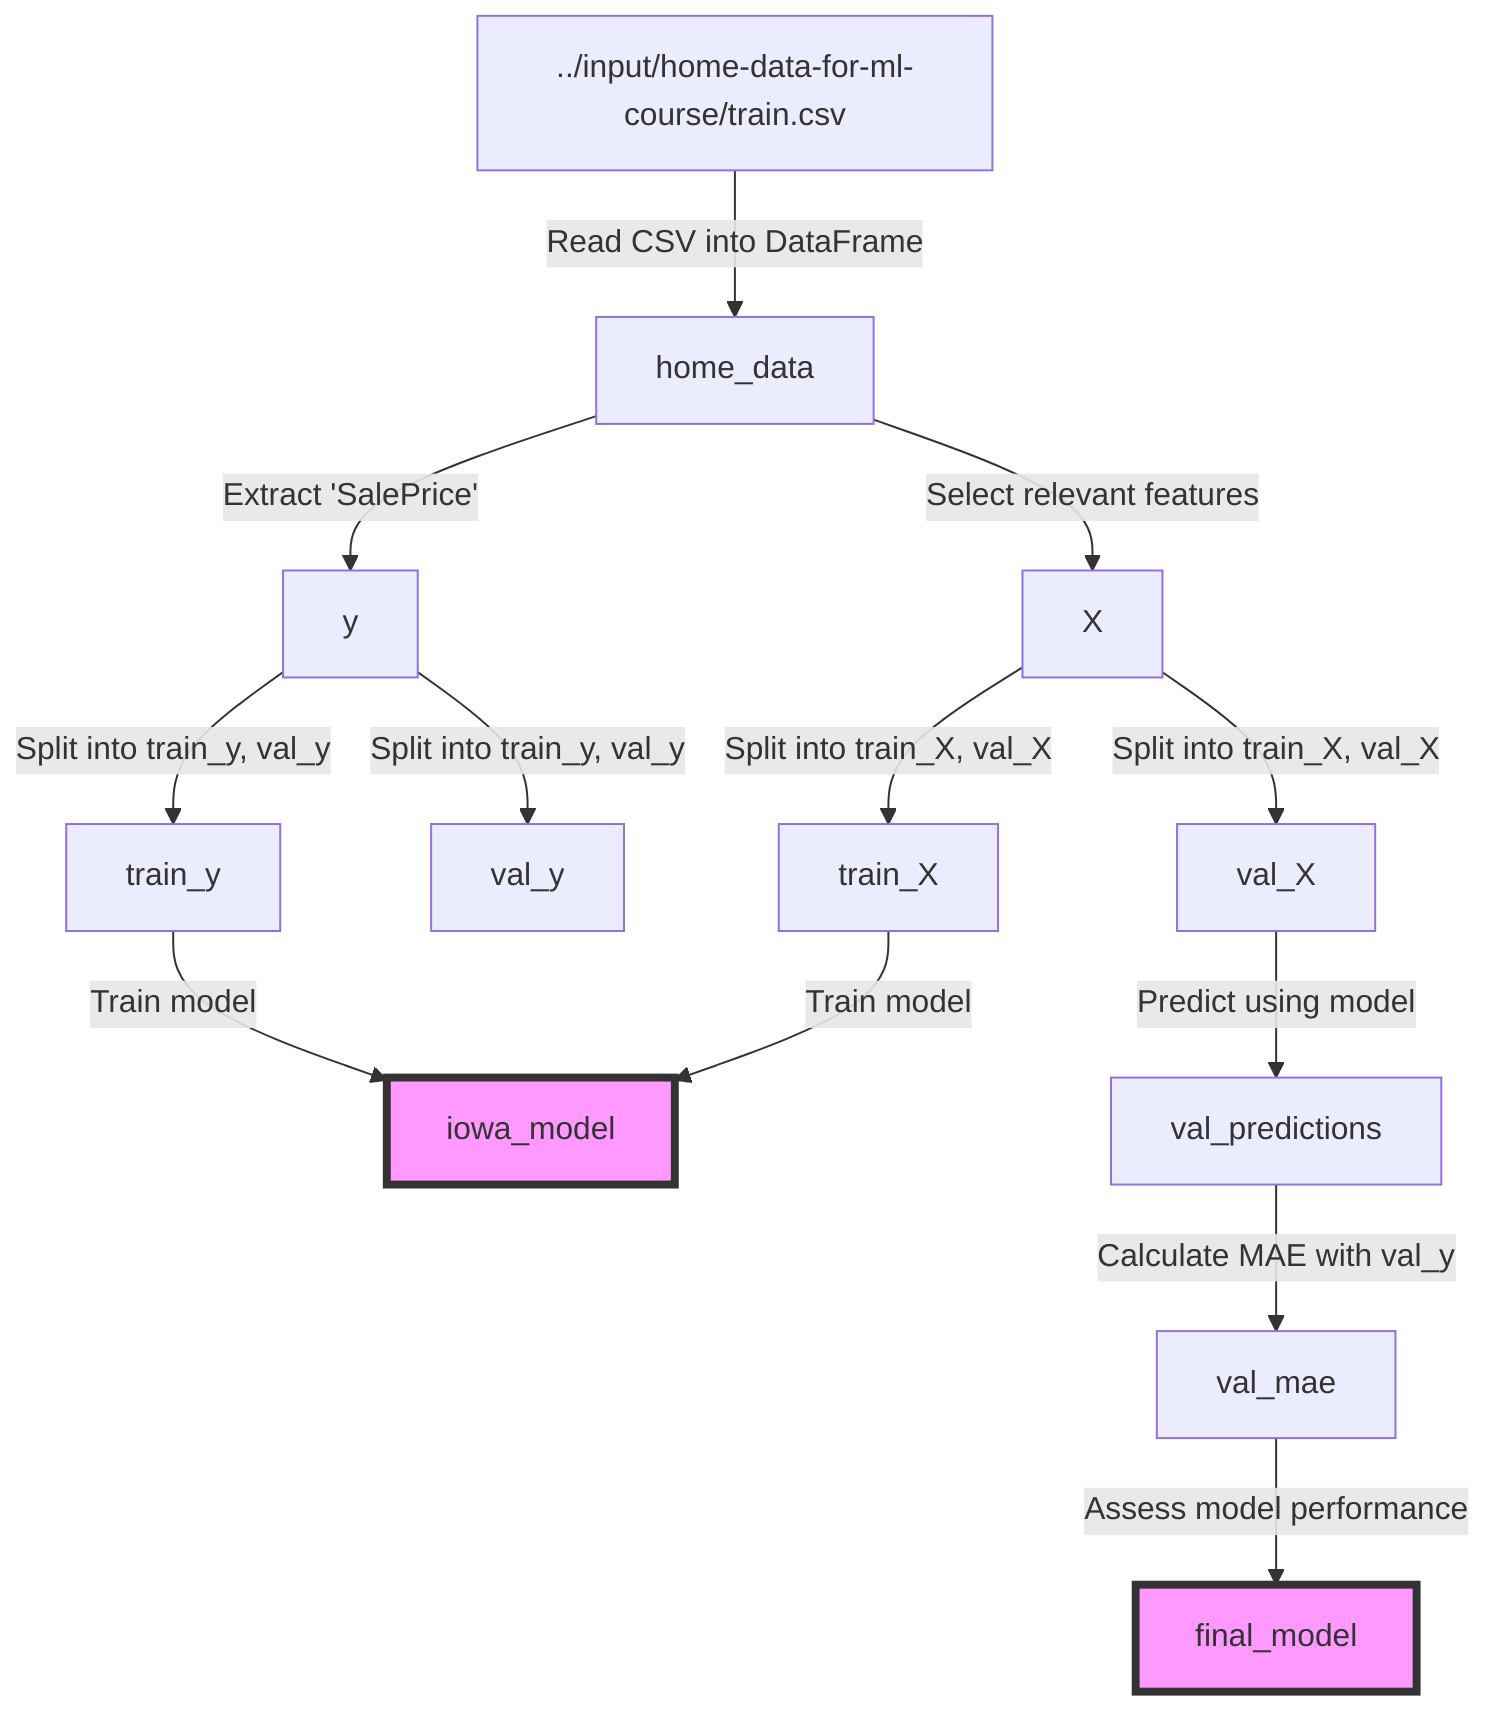 %% Data source definition
flowchart TD
    A["../input/home-data-for-ml-course/train.csv"]
    %% Data Variables
    B["home_data"]
    C["y"]
    D["X"]
    E["train_X"]
    F["val_X"]
    G["train_y"]
    H["val_y"]
    I["iowa_model"]
    J["val_predictions"]
    K["val_mae"]
    L["final_model"]

    %% Data Flow
    %% Reading the data source
    A -->|"Read CSV into DataFrame"| B
    B -->|"Extract 'SalePrice'"| C
    B -->|"Select relevant features"| D
    D -->|"Split into train_X, val_X"| E
    D -->|"Split into train_X, val_X"| F
    C -->|"Split into train_y, val_y"| G
    C -->|"Split into train_y, val_y"| H
    E -->|"Train model"| I
    G -->|"Train model"| I
    F -->|"Predict using model"| J
    J -->|"Calculate MAE with val_y"| K
    K -->|"Assess model performance"| L

    %% Models
    style I fill:#f9f,stroke:#333,stroke-width:4px
    style L fill:#f9f,stroke:#333,stroke-width:4px